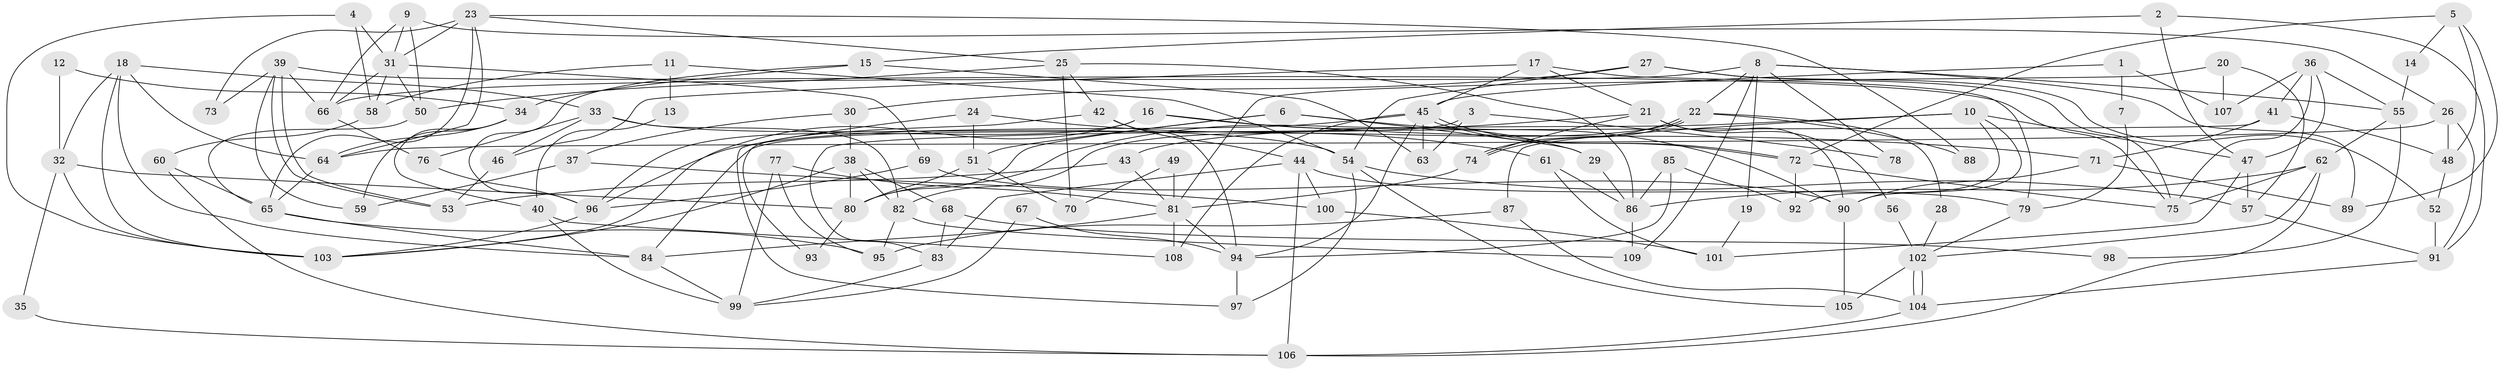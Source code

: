 // coarse degree distribution, {3: 0.24615384615384617, 4: 0.2, 10: 0.03076923076923077, 16: 0.015384615384615385, 11: 0.03076923076923077, 5: 0.13846153846153847, 7: 0.07692307692307693, 2: 0.12307692307692308, 6: 0.06153846153846154, 8: 0.015384615384615385, 12: 0.03076923076923077, 9: 0.03076923076923077}
// Generated by graph-tools (version 1.1) at 2025/18/03/04/25 18:18:54]
// undirected, 109 vertices, 218 edges
graph export_dot {
graph [start="1"]
  node [color=gray90,style=filled];
  1;
  2;
  3;
  4;
  5;
  6;
  7;
  8;
  9;
  10;
  11;
  12;
  13;
  14;
  15;
  16;
  17;
  18;
  19;
  20;
  21;
  22;
  23;
  24;
  25;
  26;
  27;
  28;
  29;
  30;
  31;
  32;
  33;
  34;
  35;
  36;
  37;
  38;
  39;
  40;
  41;
  42;
  43;
  44;
  45;
  46;
  47;
  48;
  49;
  50;
  51;
  52;
  53;
  54;
  55;
  56;
  57;
  58;
  59;
  60;
  61;
  62;
  63;
  64;
  65;
  66;
  67;
  68;
  69;
  70;
  71;
  72;
  73;
  74;
  75;
  76;
  77;
  78;
  79;
  80;
  81;
  82;
  83;
  84;
  85;
  86;
  87;
  88;
  89;
  90;
  91;
  92;
  93;
  94;
  95;
  96;
  97;
  98;
  99;
  100;
  101;
  102;
  103;
  104;
  105;
  106;
  107;
  108;
  109;
  1 -- 107;
  1 -- 45;
  1 -- 7;
  2 -- 47;
  2 -- 91;
  2 -- 15;
  3 -- 84;
  3 -- 63;
  3 -- 78;
  4 -- 31;
  4 -- 103;
  4 -- 58;
  5 -- 48;
  5 -- 72;
  5 -- 14;
  5 -- 89;
  6 -- 90;
  6 -- 80;
  6 -- 29;
  6 -- 51;
  7 -- 79;
  8 -- 109;
  8 -- 66;
  8 -- 19;
  8 -- 22;
  8 -- 55;
  8 -- 78;
  8 -- 89;
  9 -- 50;
  9 -- 31;
  9 -- 26;
  9 -- 66;
  10 -- 90;
  10 -- 92;
  10 -- 43;
  10 -- 47;
  10 -- 87;
  11 -- 54;
  11 -- 58;
  11 -- 13;
  12 -- 32;
  12 -- 34;
  13 -- 40;
  14 -- 55;
  15 -- 96;
  15 -- 34;
  15 -- 63;
  16 -- 29;
  16 -- 71;
  16 -- 96;
  16 -- 103;
  17 -- 79;
  17 -- 45;
  17 -- 21;
  17 -- 46;
  18 -- 103;
  18 -- 33;
  18 -- 32;
  18 -- 64;
  18 -- 84;
  19 -- 101;
  20 -- 57;
  20 -- 81;
  20 -- 107;
  21 -- 74;
  21 -- 56;
  21 -- 80;
  21 -- 90;
  22 -- 74;
  22 -- 74;
  22 -- 28;
  22 -- 82;
  22 -- 88;
  23 -- 65;
  23 -- 31;
  23 -- 25;
  23 -- 64;
  23 -- 73;
  23 -- 88;
  24 -- 97;
  24 -- 51;
  24 -- 61;
  25 -- 50;
  25 -- 42;
  25 -- 70;
  25 -- 86;
  26 -- 64;
  26 -- 48;
  26 -- 91;
  27 -- 52;
  27 -- 75;
  27 -- 30;
  27 -- 54;
  28 -- 102;
  29 -- 86;
  30 -- 38;
  30 -- 37;
  31 -- 66;
  31 -- 69;
  31 -- 50;
  31 -- 58;
  32 -- 103;
  32 -- 35;
  32 -- 80;
  33 -- 46;
  33 -- 54;
  33 -- 76;
  33 -- 82;
  34 -- 64;
  34 -- 40;
  34 -- 59;
  35 -- 106;
  36 -- 55;
  36 -- 47;
  36 -- 41;
  36 -- 75;
  36 -- 107;
  37 -- 59;
  37 -- 100;
  38 -- 82;
  38 -- 80;
  38 -- 68;
  38 -- 103;
  39 -- 53;
  39 -- 53;
  39 -- 66;
  39 -- 59;
  39 -- 73;
  39 -- 75;
  40 -- 108;
  40 -- 99;
  41 -- 83;
  41 -- 48;
  41 -- 71;
  42 -- 94;
  42 -- 44;
  42 -- 93;
  43 -- 81;
  43 -- 53;
  44 -- 100;
  44 -- 79;
  44 -- 83;
  44 -- 106;
  45 -- 72;
  45 -- 72;
  45 -- 96;
  45 -- 63;
  45 -- 94;
  45 -- 108;
  46 -- 53;
  47 -- 57;
  47 -- 101;
  48 -- 52;
  49 -- 81;
  49 -- 70;
  50 -- 65;
  51 -- 80;
  51 -- 70;
  52 -- 91;
  54 -- 105;
  54 -- 57;
  54 -- 97;
  55 -- 62;
  55 -- 98;
  56 -- 102;
  57 -- 91;
  58 -- 60;
  60 -- 65;
  60 -- 106;
  61 -- 86;
  61 -- 101;
  62 -- 106;
  62 -- 75;
  62 -- 86;
  62 -- 102;
  64 -- 65;
  65 -- 95;
  65 -- 84;
  66 -- 76;
  67 -- 94;
  67 -- 99;
  68 -- 83;
  68 -- 98;
  69 -- 96;
  69 -- 90;
  71 -- 89;
  71 -- 90;
  72 -- 75;
  72 -- 92;
  74 -- 81;
  76 -- 96;
  77 -- 99;
  77 -- 95;
  77 -- 81;
  79 -- 102;
  80 -- 93;
  81 -- 84;
  81 -- 94;
  81 -- 108;
  82 -- 95;
  82 -- 109;
  83 -- 99;
  84 -- 99;
  85 -- 86;
  85 -- 94;
  85 -- 92;
  86 -- 109;
  87 -- 104;
  87 -- 95;
  90 -- 105;
  91 -- 104;
  94 -- 97;
  96 -- 103;
  100 -- 101;
  102 -- 104;
  102 -- 104;
  102 -- 105;
  104 -- 106;
}
